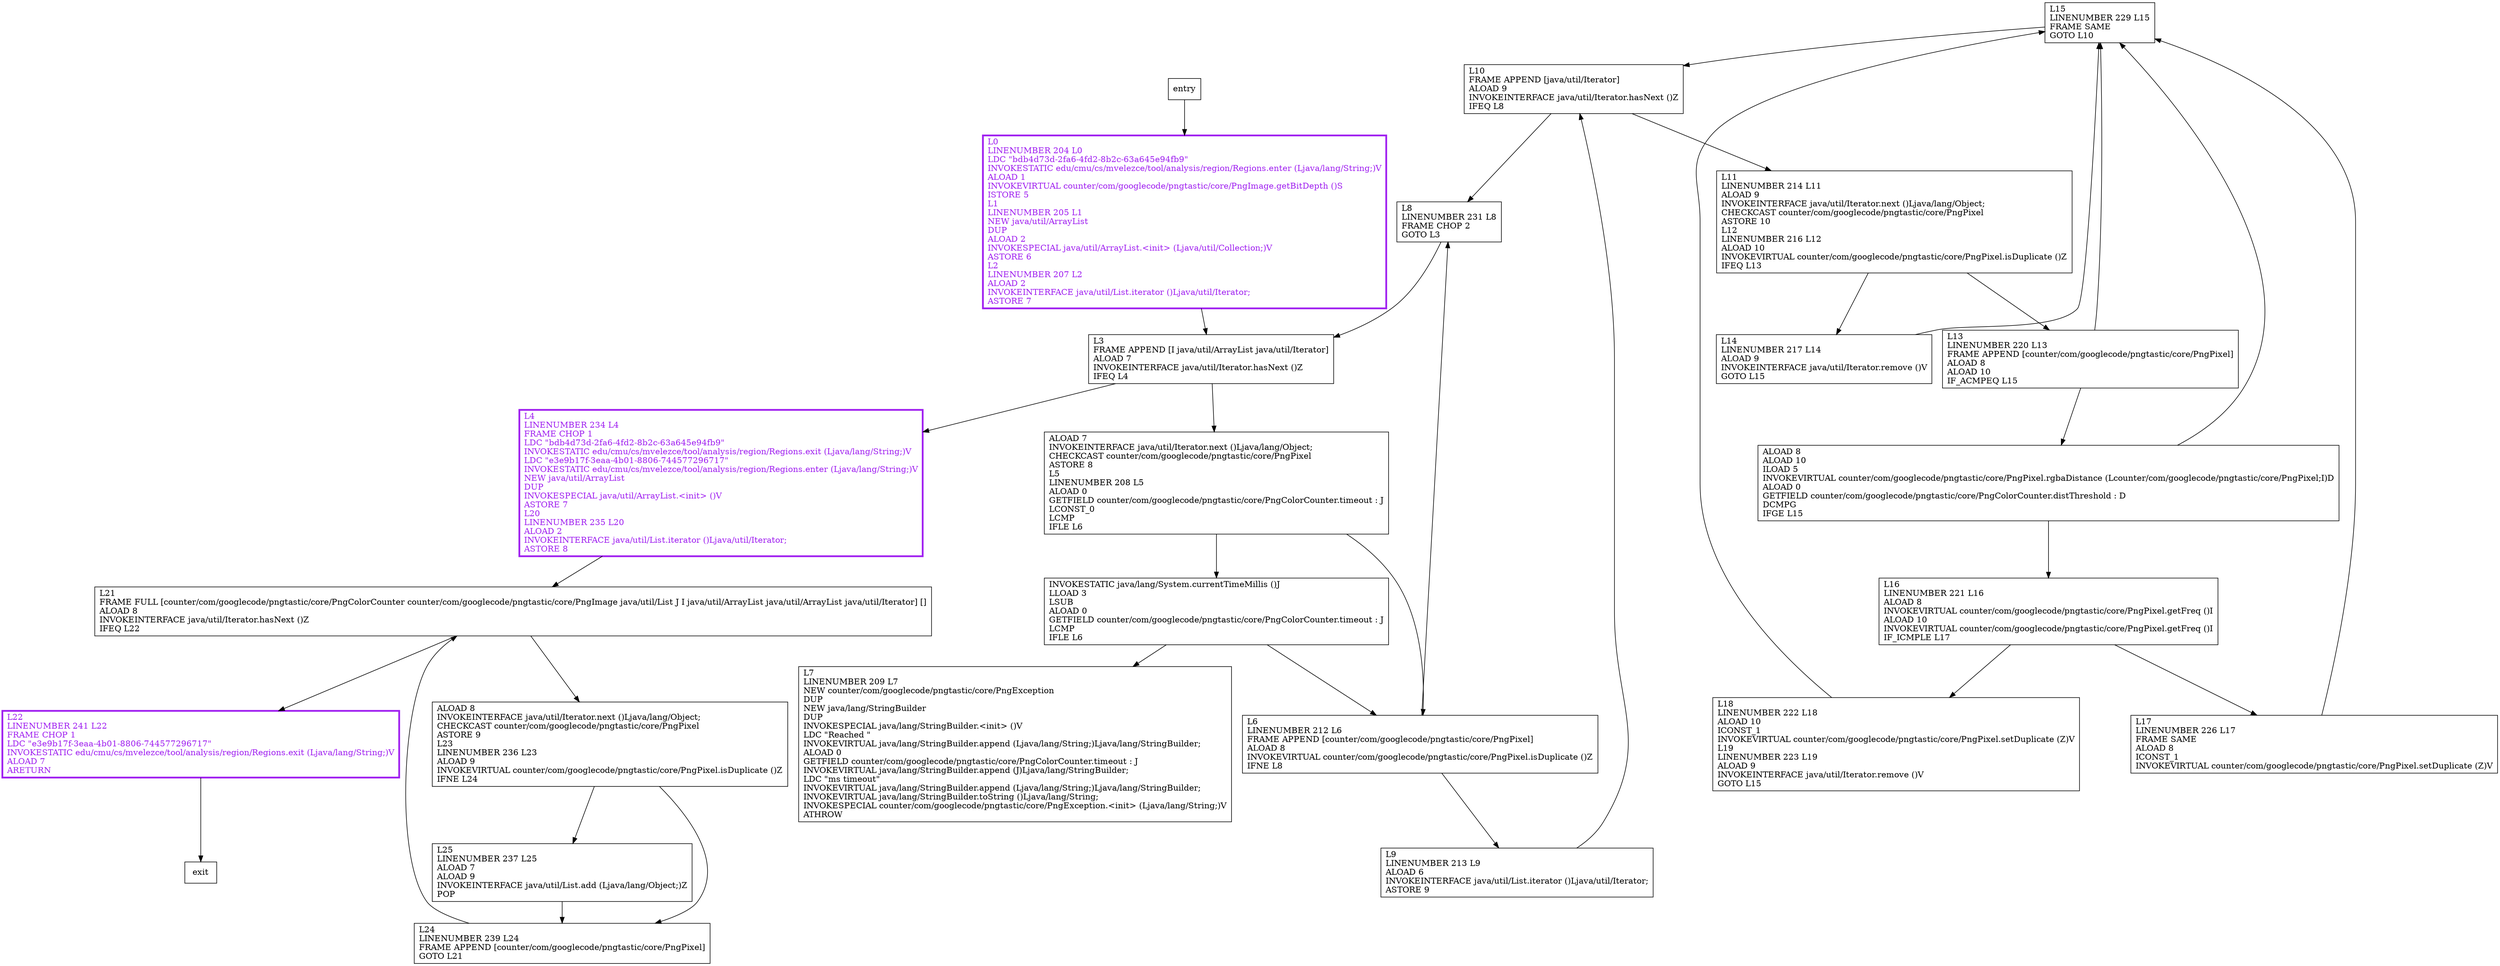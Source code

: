 digraph getMergedColors {
node [shape=record];
1027007693 [label="L15\lLINENUMBER 229 L15\lFRAME SAME\lGOTO L10\l"];
93314457 [label="L6\lLINENUMBER 212 L6\lFRAME APPEND [counter/com/googlecode/pngtastic/core/PngPixel]\lALOAD 8\lINVOKEVIRTUAL counter/com/googlecode/pngtastic/core/PngPixel.isDuplicate ()Z\lIFNE L8\l"];
1514840818 [label="L21\lFRAME FULL [counter/com/googlecode/pngtastic/core/PngColorCounter counter/com/googlecode/pngtastic/core/PngImage java/util/List J I java/util/ArrayList java/util/ArrayList java/util/Iterator] []\lALOAD 8\lINVOKEINTERFACE java/util/Iterator.hasNext ()Z\lIFEQ L22\l"];
1783047508 [label="ALOAD 8\lALOAD 10\lILOAD 5\lINVOKEVIRTUAL counter/com/googlecode/pngtastic/core/PngPixel.rgbaDistance (Lcounter/com/googlecode/pngtastic/core/PngPixel;I)D\lALOAD 0\lGETFIELD counter/com/googlecode/pngtastic/core/PngColorCounter.distThreshold : D\lDCMPG\lIFGE L15\l"];
1890627974 [label="L8\lLINENUMBER 231 L8\lFRAME CHOP 2\lGOTO L3\l"];
1489092624 [label="L18\lLINENUMBER 222 L18\lALOAD 10\lICONST_1\lINVOKEVIRTUAL counter/com/googlecode/pngtastic/core/PngPixel.setDuplicate (Z)V\lL19\lLINENUMBER 223 L19\lALOAD 9\lINVOKEINTERFACE java/util/Iterator.remove ()V\lGOTO L15\l"];
195615004 [label="L9\lLINENUMBER 213 L9\lALOAD 6\lINVOKEINTERFACE java/util/List.iterator ()Ljava/util/Iterator;\lASTORE 9\l"];
252651381 [label="L25\lLINENUMBER 237 L25\lALOAD 7\lALOAD 9\lINVOKEINTERFACE java/util/List.add (Ljava/lang/Object;)Z\lPOP\l"];
1889248251 [label="L14\lLINENUMBER 217 L14\lALOAD 9\lINVOKEINTERFACE java/util/Iterator.remove ()V\lGOTO L15\l"];
2146608740 [label="L16\lLINENUMBER 221 L16\lALOAD 8\lINVOKEVIRTUAL counter/com/googlecode/pngtastic/core/PngPixel.getFreq ()I\lALOAD 10\lINVOKEVIRTUAL counter/com/googlecode/pngtastic/core/PngPixel.getFreq ()I\lIF_ICMPLE L17\l"];
1059063940 [label="ALOAD 8\lINVOKEINTERFACE java/util/Iterator.next ()Ljava/lang/Object;\lCHECKCAST counter/com/googlecode/pngtastic/core/PngPixel\lASTORE 9\lL23\lLINENUMBER 236 L23\lALOAD 9\lINVOKEVIRTUAL counter/com/googlecode/pngtastic/core/PngPixel.isDuplicate ()Z\lIFNE L24\l"];
1773638882 [label="L22\lLINENUMBER 241 L22\lFRAME CHOP 1\lLDC \"e3e9b17f-3eaa-4b01-8806-744577296717\"\lINVOKESTATIC edu/cmu/cs/mvelezce/tool/analysis/region/Regions.exit (Ljava/lang/String;)V\lALOAD 7\lARETURN\l"];
1295226194 [label="L24\lLINENUMBER 239 L24\lFRAME APPEND [counter/com/googlecode/pngtastic/core/PngPixel]\lGOTO L21\l"];
1796371666 [label="INVOKESTATIC java/lang/System.currentTimeMillis ()J\lLLOAD 3\lLSUB\lALOAD 0\lGETFIELD counter/com/googlecode/pngtastic/core/PngColorCounter.timeout : J\lLCMP\lIFLE L6\l"];
1935972447 [label="L11\lLINENUMBER 214 L11\lALOAD 9\lINVOKEINTERFACE java/util/Iterator.next ()Ljava/lang/Object;\lCHECKCAST counter/com/googlecode/pngtastic/core/PngPixel\lASTORE 10\lL12\lLINENUMBER 216 L12\lALOAD 10\lINVOKEVIRTUAL counter/com/googlecode/pngtastic/core/PngPixel.isDuplicate ()Z\lIFEQ L13\l"];
97652294 [label="L13\lLINENUMBER 220 L13\lFRAME APPEND [counter/com/googlecode/pngtastic/core/PngPixel]\lALOAD 8\lALOAD 10\lIF_ACMPEQ L15\l"];
2023938592 [label="L0\lLINENUMBER 204 L0\lLDC \"bdb4d73d-2fa6-4fd2-8b2c-63a645e94fb9\"\lINVOKESTATIC edu/cmu/cs/mvelezce/tool/analysis/region/Regions.enter (Ljava/lang/String;)V\lALOAD 1\lINVOKEVIRTUAL counter/com/googlecode/pngtastic/core/PngImage.getBitDepth ()S\lISTORE 5\lL1\lLINENUMBER 205 L1\lNEW java/util/ArrayList\lDUP\lALOAD 2\lINVOKESPECIAL java/util/ArrayList.\<init\> (Ljava/util/Collection;)V\lASTORE 6\lL2\lLINENUMBER 207 L2\lALOAD 2\lINVOKEINTERFACE java/util/List.iterator ()Ljava/util/Iterator;\lASTORE 7\l"];
231977479 [label="L4\lLINENUMBER 234 L4\lFRAME CHOP 1\lLDC \"bdb4d73d-2fa6-4fd2-8b2c-63a645e94fb9\"\lINVOKESTATIC edu/cmu/cs/mvelezce/tool/analysis/region/Regions.exit (Ljava/lang/String;)V\lLDC \"e3e9b17f-3eaa-4b01-8806-744577296717\"\lINVOKESTATIC edu/cmu/cs/mvelezce/tool/analysis/region/Regions.enter (Ljava/lang/String;)V\lNEW java/util/ArrayList\lDUP\lINVOKESPECIAL java/util/ArrayList.\<init\> ()V\lASTORE 7\lL20\lLINENUMBER 235 L20\lALOAD 2\lINVOKEINTERFACE java/util/List.iterator ()Ljava/util/Iterator;\lASTORE 8\l"];
192881625 [label="L10\lFRAME APPEND [java/util/Iterator]\lALOAD 9\lINVOKEINTERFACE java/util/Iterator.hasNext ()Z\lIFEQ L8\l"];
1427889191 [label="ALOAD 7\lINVOKEINTERFACE java/util/Iterator.next ()Ljava/lang/Object;\lCHECKCAST counter/com/googlecode/pngtastic/core/PngPixel\lASTORE 8\lL5\lLINENUMBER 208 L5\lALOAD 0\lGETFIELD counter/com/googlecode/pngtastic/core/PngColorCounter.timeout : J\lLCONST_0\lLCMP\lIFLE L6\l"];
1381713434 [label="L17\lLINENUMBER 226 L17\lFRAME SAME\lALOAD 8\lICONST_1\lINVOKEVIRTUAL counter/com/googlecode/pngtastic/core/PngPixel.setDuplicate (Z)V\l"];
2076287037 [label="L7\lLINENUMBER 209 L7\lNEW counter/com/googlecode/pngtastic/core/PngException\lDUP\lNEW java/lang/StringBuilder\lDUP\lINVOKESPECIAL java/lang/StringBuilder.\<init\> ()V\lLDC \"Reached \"\lINVOKEVIRTUAL java/lang/StringBuilder.append (Ljava/lang/String;)Ljava/lang/StringBuilder;\lALOAD 0\lGETFIELD counter/com/googlecode/pngtastic/core/PngColorCounter.timeout : J\lINVOKEVIRTUAL java/lang/StringBuilder.append (J)Ljava/lang/StringBuilder;\lLDC \"ms timeout\"\lINVOKEVIRTUAL java/lang/StringBuilder.append (Ljava/lang/String;)Ljava/lang/StringBuilder;\lINVOKEVIRTUAL java/lang/StringBuilder.toString ()Ljava/lang/String;\lINVOKESPECIAL counter/com/googlecode/pngtastic/core/PngException.\<init\> (Ljava/lang/String;)V\lATHROW\l"];
1641313620 [label="L3\lFRAME APPEND [I java/util/ArrayList java/util/Iterator]\lALOAD 7\lINVOKEINTERFACE java/util/Iterator.hasNext ()Z\lIFEQ L4\l"];
entry;
exit;
93314457 -> 195615004;
93314457 -> 1890627974;
1783047508 -> 2146608740;
1783047508 -> 1027007693;
1889248251 -> 1027007693;
2146608740 -> 1489092624;
2146608740 -> 1381713434;
1059063940 -> 252651381;
1059063940 -> 1295226194;
1796371666 -> 93314457;
1796371666 -> 2076287037;
1935972447 -> 1889248251;
1935972447 -> 97652294;
2023938592 -> 1641313620;
231977479 -> 1514840818;
192881625 -> 1935972447;
192881625 -> 1890627974;
1381713434 -> 1027007693;
1027007693 -> 192881625;
1514840818 -> 1059063940;
1514840818 -> 1773638882;
1890627974 -> 1641313620;
1489092624 -> 1027007693;
195615004 -> 192881625;
entry -> 2023938592;
252651381 -> 1295226194;
1773638882 -> exit;
1295226194 -> 1514840818;
97652294 -> 1027007693;
97652294 -> 1783047508;
1427889191 -> 1796371666;
1427889191 -> 93314457;
1641313620 -> 231977479;
1641313620 -> 1427889191;
1773638882[fontcolor="purple", penwidth=3, color="purple"];
2023938592[fontcolor="purple", penwidth=3, color="purple"];
231977479[fontcolor="purple", penwidth=3, color="purple"];
}
